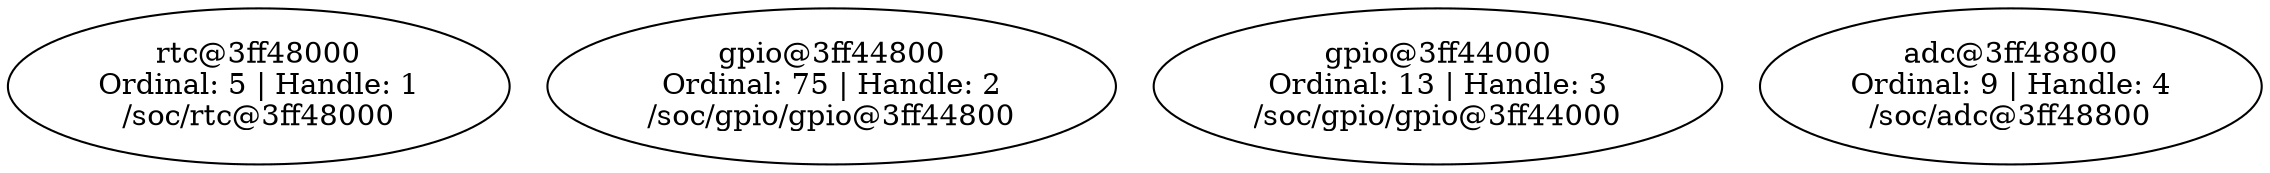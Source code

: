// /home/etorob/Documentos/GitHub/DigitalElectronic/Zephyr/NTC3950/build/zephyr/zephyr_pre0.elf
digraph "Device dependency graph" {
	5 [label="rtc@3ff48000\nOrdinal: 5 | Handle: 1\n/soc/rtc@3ff48000"]
	75 [label="gpio@3ff44800\nOrdinal: 75 | Handle: 2\n/soc/gpio/gpio@3ff44800"]
	13 [label="gpio@3ff44000\nOrdinal: 13 | Handle: 3\n/soc/gpio/gpio@3ff44000"]
	9 [label="adc@3ff48800\nOrdinal: 9 | Handle: 4\n/soc/adc@3ff48800"]
}
